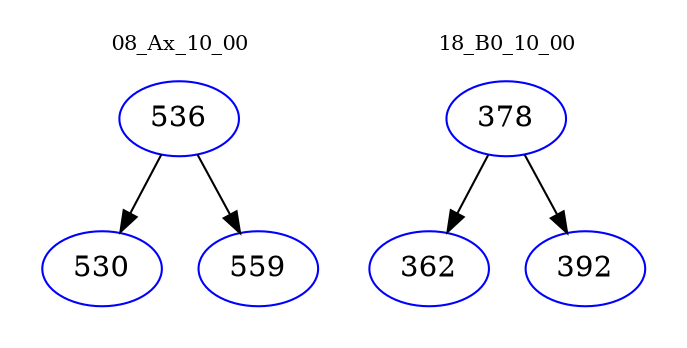 digraph{
subgraph cluster_0 {
color = white
label = "08_Ax_10_00";
fontsize=10;
T0_536 [label="536", color="blue"]
T0_536 -> T0_530 [color="black"]
T0_530 [label="530", color="blue"]
T0_536 -> T0_559 [color="black"]
T0_559 [label="559", color="blue"]
}
subgraph cluster_1 {
color = white
label = "18_B0_10_00";
fontsize=10;
T1_378 [label="378", color="blue"]
T1_378 -> T1_362 [color="black"]
T1_362 [label="362", color="blue"]
T1_378 -> T1_392 [color="black"]
T1_392 [label="392", color="blue"]
}
}
